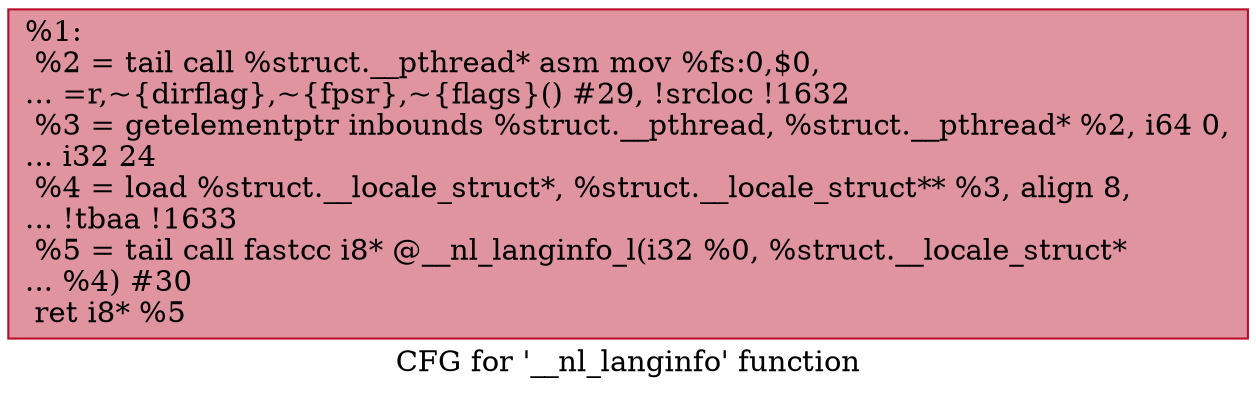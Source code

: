 digraph "CFG for '__nl_langinfo' function" {
	label="CFG for '__nl_langinfo' function";

	Node0x161fbd0 [shape=record,color="#b70d28ff", style=filled, fillcolor="#b70d2870",label="{%1:\l  %2 = tail call %struct.__pthread* asm mov %fs:0,$0,\l... =r,~\{dirflag\},~\{fpsr\},~\{flags\}() #29, !srcloc !1632\l  %3 = getelementptr inbounds %struct.__pthread, %struct.__pthread* %2, i64 0,\l... i32 24\l  %4 = load %struct.__locale_struct*, %struct.__locale_struct** %3, align 8,\l... !tbaa !1633\l  %5 = tail call fastcc i8* @__nl_langinfo_l(i32 %0, %struct.__locale_struct*\l... %4) #30\l  ret i8* %5\l}"];
}
